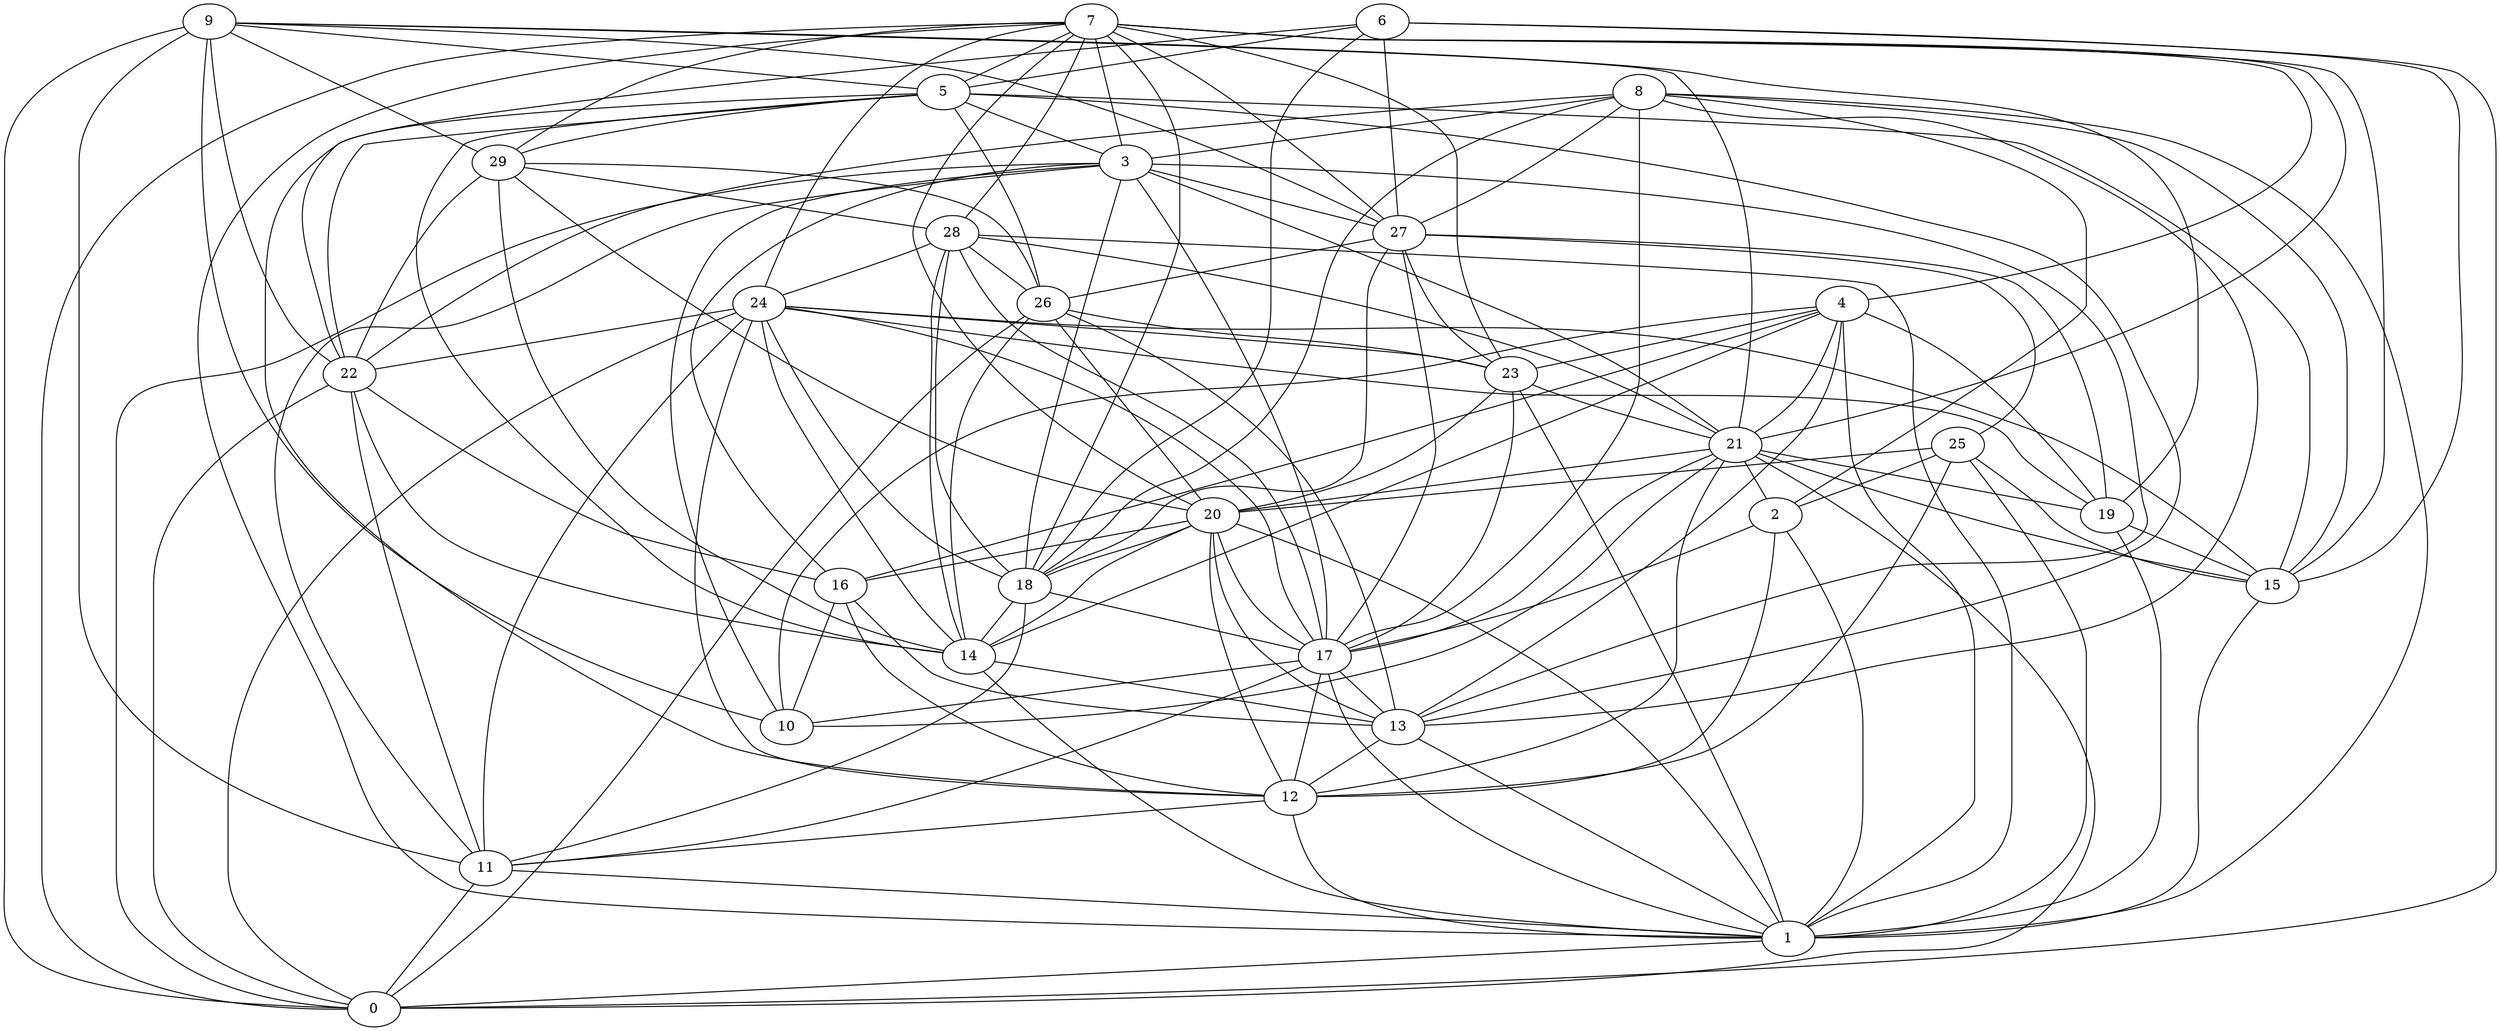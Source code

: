 digraph GG_graph {

subgraph G_graph {
edge [color = black]
"19" -> "1" [dir = none]
"19" -> "15" [dir = none]
"20" -> "17" [dir = none]
"20" -> "12" [dir = none]
"11" -> "0" [dir = none]
"18" -> "11" [dir = none]
"18" -> "17" [dir = none]
"18" -> "14" [dir = none]
"22" -> "11" [dir = none]
"22" -> "16" [dir = none]
"9" -> "19" [dir = none]
"9" -> "29" [dir = none]
"9" -> "10" [dir = none]
"9" -> "21" [dir = none]
"9" -> "11" [dir = none]
"9" -> "27" [dir = none]
"9" -> "22" [dir = none]
"1" -> "0" [dir = none]
"29" -> "20" [dir = none]
"29" -> "14" [dir = none]
"29" -> "22" [dir = none]
"29" -> "28" [dir = none]
"15" -> "1" [dir = none]
"27" -> "19" [dir = none]
"28" -> "14" [dir = none]
"28" -> "17" [dir = none]
"28" -> "1" [dir = none]
"28" -> "21" [dir = none]
"28" -> "24" [dir = none]
"7" -> "15" [dir = none]
"7" -> "21" [dir = none]
"7" -> "24" [dir = none]
"7" -> "27" [dir = none]
"7" -> "3" [dir = none]
"7" -> "1" [dir = none]
"7" -> "5" [dir = none]
"17" -> "1" [dir = none]
"17" -> "11" [dir = none]
"17" -> "12" [dir = none]
"4" -> "23" [dir = none]
"4" -> "16" [dir = none]
"4" -> "1" [dir = none]
"4" -> "13" [dir = none]
"4" -> "21" [dir = none]
"4" -> "14" [dir = none]
"4" -> "10" [dir = none]
"16" -> "10" [dir = none]
"6" -> "0" [dir = none]
"6" -> "5" [dir = none]
"6" -> "22" [dir = none]
"3" -> "27" [dir = none]
"3" -> "16" [dir = none]
"3" -> "11" [dir = none]
"3" -> "21" [dir = none]
"3" -> "18" [dir = none]
"3" -> "10" [dir = none]
"3" -> "13" [dir = none]
"5" -> "26" [dir = none]
"5" -> "15" [dir = none]
"5" -> "29" [dir = none]
"5" -> "3" [dir = none]
"14" -> "13" [dir = none]
"26" -> "23" [dir = none]
"26" -> "13" [dir = none]
"26" -> "20" [dir = none]
"26" -> "14" [dir = none]
"8" -> "22" [dir = none]
"8" -> "3" [dir = none]
"8" -> "17" [dir = none]
"8" -> "13" [dir = none]
"8" -> "15" [dir = none]
"24" -> "12" [dir = none]
"24" -> "11" [dir = none]
"24" -> "15" [dir = none]
"24" -> "23" [dir = none]
"21" -> "2" [dir = none]
"21" -> "19" [dir = none]
"21" -> "12" [dir = none]
"21" -> "15" [dir = none]
"21" -> "0" [dir = none]
"21" -> "17" [dir = none]
"23" -> "17" [dir = none]
"25" -> "20" [dir = none]
"25" -> "2" [dir = none]
"25" -> "12" [dir = none]
"2" -> "1" [dir = none]
"2" -> "12" [dir = none]
"20" -> "1" [dir = none]
"20" -> "18" [dir = none]
"5" -> "13" [dir = none]
"7" -> "28" [dir = none]
"7" -> "20" [dir = none]
"20" -> "13" [dir = none]
"24" -> "19" [dir = none]
"29" -> "26" [dir = none]
"26" -> "0" [dir = none]
"2" -> "17" [dir = none]
"28" -> "18" [dir = none]
"5" -> "14" [dir = none]
"8" -> "18" [dir = none]
"21" -> "20" [dir = none]
"7" -> "0" [dir = none]
"4" -> "19" [dir = none]
"27" -> "17" [dir = none]
"7" -> "29" [dir = none]
"21" -> "10" [dir = none]
"3" -> "17" [dir = none]
"14" -> "1" [dir = none]
"28" -> "26" [dir = none]
"6" -> "18" [dir = none]
"8" -> "1" [dir = none]
"13" -> "1" [dir = none]
"17" -> "13" [dir = none]
"8" -> "27" [dir = none]
"25" -> "1" [dir = none]
"24" -> "17" [dir = none]
"24" -> "0" [dir = none]
"7" -> "23" [dir = none]
"16" -> "12" [dir = none]
"27" -> "25" [dir = none]
"11" -> "1" [dir = none]
"17" -> "10" [dir = none]
"9" -> "0" [dir = none]
"7" -> "18" [dir = none]
"25" -> "15" [dir = none]
"23" -> "1" [dir = none]
"12" -> "11" [dir = none]
"23" -> "20" [dir = none]
"3" -> "0" [dir = none]
"23" -> "21" [dir = none]
"16" -> "13" [dir = none]
"13" -> "12" [dir = none]
"27" -> "18" [dir = none]
"20" -> "14" [dir = none]
"24" -> "22" [dir = none]
"8" -> "2" [dir = none]
"9" -> "5" [dir = none]
"22" -> "0" [dir = none]
"27" -> "26" [dir = none]
"27" -> "23" [dir = none]
"6" -> "15" [dir = none]
"5" -> "12" [dir = none]
"24" -> "18" [dir = none]
"20" -> "16" [dir = none]
"6" -> "27" [dir = none]
"24" -> "14" [dir = none]
"5" -> "22" [dir = none]
"12" -> "1" [dir = none]
"22" -> "14" [dir = none]
"7" -> "4" [dir = none]
}

}
